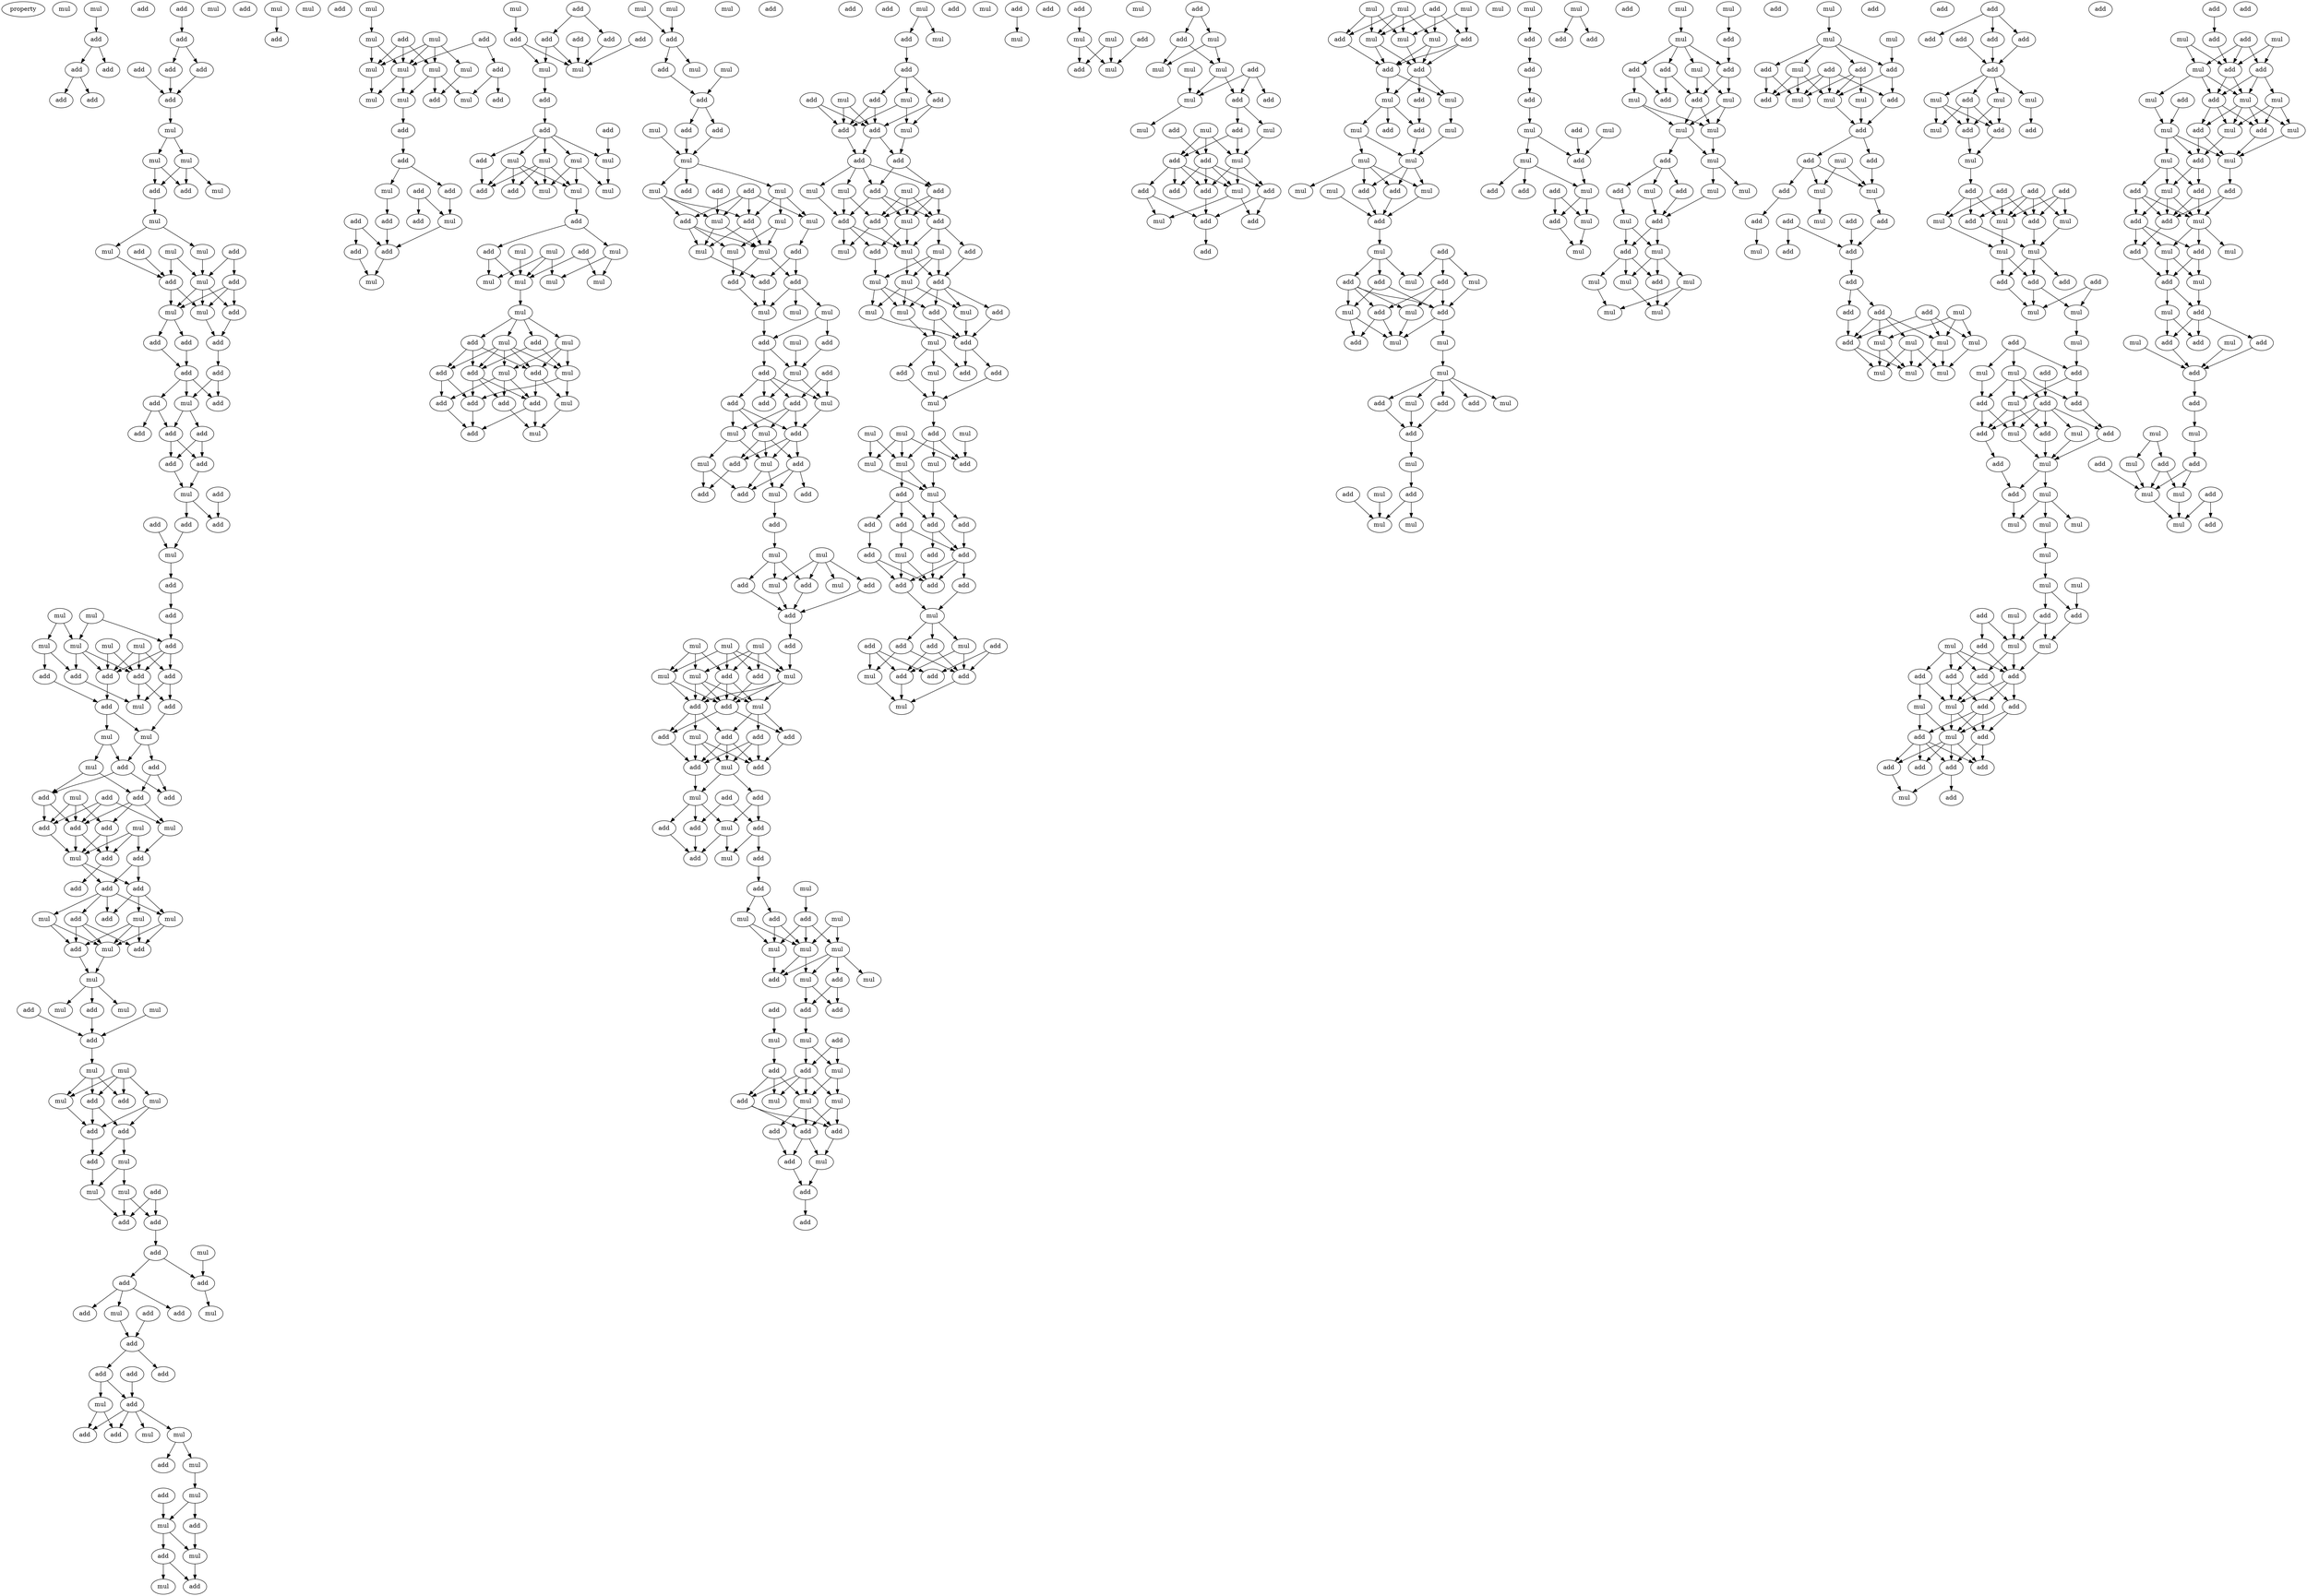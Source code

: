 digraph {
    node [fontcolor=black]
    property [mul=2,lf=1.4]
    0 [ label = mul ];
    1 [ label = mul ];
    2 [ label = add ];
    3 [ label = add ];
    4 [ label = add ];
    5 [ label = add ];
    6 [ label = add ];
    7 [ label = add ];
    8 [ label = add ];
    9 [ label = add ];
    10 [ label = add ];
    11 [ label = add ];
    12 [ label = mul ];
    13 [ label = add ];
    14 [ label = add ];
    15 [ label = add ];
    16 [ label = mul ];
    17 [ label = mul ];
    18 [ label = mul ];
    19 [ label = mul ];
    20 [ label = add ];
    21 [ label = add ];
    22 [ label = mul ];
    23 [ label = add ];
    24 [ label = mul ];
    25 [ label = mul ];
    26 [ label = mul ];
    27 [ label = add ];
    28 [ label = mul ];
    29 [ label = add ];
    30 [ label = mul ];
    31 [ label = add ];
    32 [ label = add ];
    33 [ label = mul ];
    34 [ label = add ];
    35 [ label = mul ];
    36 [ label = mul ];
    37 [ label = add ];
    38 [ label = add ];
    39 [ label = add ];
    40 [ label = add ];
    41 [ label = add ];
    42 [ label = mul ];
    43 [ label = add ];
    44 [ label = add ];
    45 [ label = add ];
    46 [ label = add ];
    47 [ label = add ];
    48 [ label = add ];
    49 [ label = add ];
    50 [ label = mul ];
    51 [ label = add ];
    52 [ label = add ];
    53 [ label = add ];
    54 [ label = add ];
    55 [ label = mul ];
    56 [ label = add ];
    57 [ label = add ];
    58 [ label = mul ];
    59 [ label = mul ];
    60 [ label = mul ];
    61 [ label = mul ];
    62 [ label = mul ];
    63 [ label = mul ];
    64 [ label = add ];
    65 [ label = add ];
    66 [ label = add ];
    67 [ label = add ];
    68 [ label = add ];
    69 [ label = add ];
    70 [ label = mul ];
    71 [ label = add ];
    72 [ label = add ];
    73 [ label = mul ];
    74 [ label = mul ];
    75 [ label = add ];
    76 [ label = add ];
    77 [ label = mul ];
    78 [ label = add ];
    79 [ label = add ];
    80 [ label = mul ];
    81 [ label = add ];
    82 [ label = add ];
    83 [ label = mul ];
    84 [ label = mul ];
    85 [ label = add ];
    86 [ label = add ];
    87 [ label = add ];
    88 [ label = add ];
    89 [ label = mul ];
    90 [ label = add ];
    91 [ label = add ];
    92 [ label = add ];
    93 [ label = add ];
    94 [ label = add ];
    95 [ label = add ];
    96 [ label = mul ];
    97 [ label = add ];
    98 [ label = mul ];
    99 [ label = mul ];
    100 [ label = add ];
    101 [ label = add ];
    102 [ label = mul ];
    103 [ label = mul ];
    104 [ label = mul ];
    105 [ label = add ];
    106 [ label = mul ];
    107 [ label = add ];
    108 [ label = mul ];
    109 [ label = add ];
    110 [ label = mul ];
    111 [ label = mul ];
    112 [ label = add ];
    113 [ label = mul ];
    114 [ label = mul ];
    115 [ label = add ];
    116 [ label = add ];
    117 [ label = add ];
    118 [ label = add ];
    119 [ label = mul ];
    120 [ label = mul ];
    121 [ label = add ];
    122 [ label = mul ];
    123 [ label = add ];
    124 [ label = add ];
    125 [ label = add ];
    126 [ label = mul ];
    127 [ label = add ];
    128 [ label = add ];
    129 [ label = mul ];
    130 [ label = mul ];
    131 [ label = add ];
    132 [ label = add ];
    133 [ label = add ];
    134 [ label = add ];
    135 [ label = add ];
    136 [ label = add ];
    137 [ label = add ];
    138 [ label = add ];
    139 [ label = mul ];
    140 [ label = mul ];
    141 [ label = add ];
    142 [ label = add ];
    143 [ label = mul ];
    144 [ label = add ];
    145 [ label = mul ];
    146 [ label = mul ];
    147 [ label = add ];
    148 [ label = mul ];
    149 [ label = add ];
    150 [ label = mul ];
    151 [ label = add ];
    152 [ label = add ];
    153 [ label = mul ];
    154 [ label = mul ];
    155 [ label = mul ];
    156 [ label = mul ];
    157 [ label = add ];
    158 [ label = add ];
    159 [ label = mul ];
    160 [ label = mul ];
    161 [ label = mul ];
    162 [ label = add ];
    163 [ label = mul ];
    164 [ label = add ];
    165 [ label = mul ];
    166 [ label = mul ];
    167 [ label = mul ];
    168 [ label = add ];
    169 [ label = add ];
    170 [ label = add ];
    171 [ label = mul ];
    172 [ label = add ];
    173 [ label = add ];
    174 [ label = mul ];
    175 [ label = add ];
    176 [ label = add ];
    177 [ label = add ];
    178 [ label = add ];
    179 [ label = add ];
    180 [ label = mul ];
    181 [ label = mul ];
    182 [ label = add ];
    183 [ label = add ];
    184 [ label = add ];
    185 [ label = add ];
    186 [ label = add ];
    187 [ label = add ];
    188 [ label = mul ];
    189 [ label = mul ];
    190 [ label = add ];
    191 [ label = add ];
    192 [ label = add ];
    193 [ label = mul ];
    194 [ label = mul ];
    195 [ label = add ];
    196 [ label = mul ];
    197 [ label = mul ];
    198 [ label = mul ];
    199 [ label = add ];
    200 [ label = mul ];
    201 [ label = mul ];
    202 [ label = add ];
    203 [ label = add ];
    204 [ label = mul ];
    205 [ label = add ];
    206 [ label = mul ];
    207 [ label = add ];
    208 [ label = mul ];
    209 [ label = mul ];
    210 [ label = mul ];
    211 [ label = mul ];
    212 [ label = mul ];
    213 [ label = mul ];
    214 [ label = mul ];
    215 [ label = add ];
    216 [ label = add ];
    217 [ label = mul ];
    218 [ label = add ];
    219 [ label = mul ];
    220 [ label = add ];
    221 [ label = mul ];
    222 [ label = add ];
    223 [ label = add ];
    224 [ label = add ];
    225 [ label = add ];
    226 [ label = add ];
    227 [ label = mul ];
    228 [ label = add ];
    229 [ label = mul ];
    230 [ label = mul ];
    231 [ label = mul ];
    232 [ label = add ];
    233 [ label = mul ];
    234 [ label = add ];
    235 [ label = mul ];
    236 [ label = mul ];
    237 [ label = add ];
    238 [ label = add ];
    239 [ label = mul ];
    240 [ label = add ];
    241 [ label = add ];
    242 [ label = add ];
    243 [ label = mul ];
    244 [ label = add ];
    245 [ label = add ];
    246 [ label = add ];
    247 [ label = mul ];
    248 [ label = mul ];
    249 [ label = add ];
    250 [ label = mul ];
    251 [ label = add ];
    252 [ label = mul ];
    253 [ label = mul ];
    254 [ label = mul ];
    255 [ label = add ];
    256 [ label = mul ];
    257 [ label = mul ];
    258 [ label = add ];
    259 [ label = add ];
    260 [ label = add ];
    261 [ label = mul ];
    262 [ label = mul ];
    263 [ label = mul ];
    264 [ label = add ];
    265 [ label = mul ];
    266 [ label = add ];
    267 [ label = mul ];
    268 [ label = add ];
    269 [ label = add ];
    270 [ label = add ];
    271 [ label = add ];
    272 [ label = add ];
    273 [ label = mul ];
    274 [ label = mul ];
    275 [ label = mul ];
    276 [ label = add ];
    277 [ label = add ];
    278 [ label = mul ];
    279 [ label = add ];
    280 [ label = mul ];
    281 [ label = add ];
    282 [ label = add ];
    283 [ label = add ];
    284 [ label = mul ];
    285 [ label = add ];
    286 [ label = mul ];
    287 [ label = mul ];
    288 [ label = mul ];
    289 [ label = add ];
    290 [ label = mul ];
    291 [ label = add ];
    292 [ label = add ];
    293 [ label = add ];
    294 [ label = mul ];
    295 [ label = mul ];
    296 [ label = mul ];
    297 [ label = add ];
    298 [ label = add ];
    299 [ label = mul ];
    300 [ label = add ];
    301 [ label = mul ];
    302 [ label = mul ];
    303 [ label = add ];
    304 [ label = add ];
    305 [ label = mul ];
    306 [ label = mul ];
    307 [ label = add ];
    308 [ label = add ];
    309 [ label = add ];
    310 [ label = add ];
    311 [ label = mul ];
    312 [ label = add ];
    313 [ label = add ];
    314 [ label = add ];
    315 [ label = mul ];
    316 [ label = add ];
    317 [ label = add ];
    318 [ label = add ];
    319 [ label = add ];
    320 [ label = mul ];
    321 [ label = add ];
    322 [ label = add ];
    323 [ label = mul ];
    324 [ label = mul ];
    325 [ label = add ];
    326 [ label = mul ];
    327 [ label = mul ];
    328 [ label = add ];
    329 [ label = add ];
    330 [ label = mul ];
    331 [ label = mul ];
    332 [ label = mul ];
    333 [ label = add ];
    334 [ label = mul ];
    335 [ label = add ];
    336 [ label = mul ];
    337 [ label = add ];
    338 [ label = add ];
    339 [ label = add ];
    340 [ label = mul ];
    341 [ label = mul ];
    342 [ label = add ];
    343 [ label = add ];
    344 [ label = add ];
    345 [ label = mul ];
    346 [ label = mul ];
    347 [ label = mul ];
    348 [ label = mul ];
    349 [ label = add ];
    350 [ label = add ];
    351 [ label = add ];
    352 [ label = add ];
    353 [ label = add ];
    354 [ label = mul ];
    355 [ label = add ];
    356 [ label = add ];
    357 [ label = add ];
    358 [ label = mul ];
    359 [ label = add ];
    360 [ label = add ];
    361 [ label = mul ];
    362 [ label = add ];
    363 [ label = mul ];
    364 [ label = mul ];
    365 [ label = add ];
    366 [ label = add ];
    367 [ label = add ];
    368 [ label = add ];
    369 [ label = add ];
    370 [ label = mul ];
    371 [ label = add ];
    372 [ label = add ];
    373 [ label = add ];
    374 [ label = mul ];
    375 [ label = mul ];
    376 [ label = mul ];
    377 [ label = add ];
    378 [ label = add ];
    379 [ label = mul ];
    380 [ label = add ];
    381 [ label = add ];
    382 [ label = mul ];
    383 [ label = mul ];
    384 [ label = add ];
    385 [ label = add ];
    386 [ label = mul ];
    387 [ label = add ];
    388 [ label = mul ];
    389 [ label = mul ];
    390 [ label = add ];
    391 [ label = mul ];
    392 [ label = mul ];
    393 [ label = add ];
    394 [ label = mul ];
    395 [ label = mul ];
    396 [ label = add ];
    397 [ label = add ];
    398 [ label = add ];
    399 [ label = mul ];
    400 [ label = add ];
    401 [ label = mul ];
    402 [ label = mul ];
    403 [ label = add ];
    404 [ label = mul ];
    405 [ label = mul ];
    406 [ label = mul ];
    407 [ label = mul ];
    408 [ label = add ];
    409 [ label = mul ];
    410 [ label = mul ];
    411 [ label = mul ];
    412 [ label = add ];
    413 [ label = add ];
    414 [ label = add ];
    415 [ label = add ];
    416 [ label = add ];
    417 [ label = add ];
    418 [ label = mul ];
    419 [ label = add ];
    420 [ label = add ];
    421 [ label = add ];
    422 [ label = add ];
    423 [ label = add ];
    424 [ label = mul ];
    425 [ label = add ];
    426 [ label = add ];
    427 [ label = add ];
    428 [ label = add ];
    429 [ label = mul ];
    430 [ label = add ];
    431 [ label = mul ];
    432 [ label = add ];
    433 [ label = add ];
    434 [ label = mul ];
    435 [ label = add ];
    436 [ label = mul ];
    437 [ label = add ];
    438 [ label = add ];
    439 [ label = mul ];
    440 [ label = mul ];
    441 [ label = add ];
    442 [ label = mul ];
    443 [ label = add ];
    444 [ label = mul ];
    445 [ label = add ];
    446 [ label = add ];
    447 [ label = mul ];
    448 [ label = mul ];
    449 [ label = mul ];
    450 [ label = mul ];
    451 [ label = add ];
    452 [ label = mul ];
    453 [ label = add ];
    454 [ label = add ];
    455 [ label = mul ];
    456 [ label = add ];
    457 [ label = add ];
    458 [ label = mul ];
    459 [ label = mul ];
    460 [ label = add ];
    461 [ label = mul ];
    462 [ label = add ];
    463 [ label = add ];
    464 [ label = mul ];
    465 [ label = add ];
    466 [ label = add ];
    467 [ label = add ];
    468 [ label = add ];
    469 [ label = add ];
    470 [ label = mul ];
    471 [ label = add ];
    472 [ label = mul ];
    473 [ label = add ];
    474 [ label = mul ];
    475 [ label = mul ];
    476 [ label = add ];
    477 [ label = mul ];
    478 [ label = add ];
    479 [ label = mul ];
    480 [ label = mul ];
    481 [ label = add ];
    482 [ label = add ];
    483 [ label = add ];
    484 [ label = mul ];
    485 [ label = mul ];
    486 [ label = mul ];
    487 [ label = add ];
    488 [ label = add ];
    489 [ label = mul ];
    490 [ label = mul ];
    491 [ label = mul ];
    492 [ label = mul ];
    493 [ label = add ];
    494 [ label = mul ];
    495 [ label = add ];
    496 [ label = mul ];
    497 [ label = add ];
    498 [ label = mul ];
    499 [ label = add ];
    500 [ label = mul ];
    501 [ label = add ];
    502 [ label = add ];
    503 [ label = mul ];
    504 [ label = add ];
    505 [ label = add ];
    506 [ label = mul ];
    507 [ label = add ];
    508 [ label = mul ];
    509 [ label = add ];
    510 [ label = mul ];
    511 [ label = mul ];
    512 [ label = mul ];
    513 [ label = add ];
    514 [ label = mul ];
    515 [ label = add ];
    516 [ label = mul ];
    517 [ label = add ];
    518 [ label = add ];
    519 [ label = mul ];
    520 [ label = mul ];
    521 [ label = add ];
    522 [ label = add ];
    523 [ label = mul ];
    524 [ label = mul ];
    525 [ label = mul ];
    526 [ label = mul ];
    527 [ label = add ];
    528 [ label = mul ];
    529 [ label = add ];
    530 [ label = add ];
    531 [ label = add ];
    532 [ label = add ];
    533 [ label = mul ];
    534 [ label = mul ];
    535 [ label = add ];
    536 [ label = mul ];
    537 [ label = add ];
    538 [ label = add ];
    539 [ label = mul ];
    540 [ label = add ];
    541 [ label = add ];
    542 [ label = add ];
    543 [ label = add ];
    544 [ label = mul ];
    545 [ label = mul ];
    546 [ label = mul ];
    547 [ label = mul ];
    548 [ label = mul ];
    549 [ label = add ];
    550 [ label = mul ];
    551 [ label = add ];
    552 [ label = add ];
    553 [ label = add ];
    554 [ label = add ];
    555 [ label = add ];
    556 [ label = mul ];
    557 [ label = mul ];
    558 [ label = mul ];
    559 [ label = mul ];
    560 [ label = mul ];
    561 [ label = add ];
    562 [ label = mul ];
    563 [ label = mul ];
    564 [ label = add ];
    565 [ label = mul ];
    566 [ label = add ];
    567 [ label = add ];
    568 [ label = mul ];
    569 [ label = add ];
    570 [ label = mul ];
    571 [ label = add ];
    572 [ label = mul ];
    573 [ label = add ];
    574 [ label = mul ];
    575 [ label = mul ];
    576 [ label = mul ];
    577 [ label = mul ];
    578 [ label = mul ];
    579 [ label = mul ];
    580 [ label = mul ];
    581 [ label = mul ];
    582 [ label = add ];
    583 [ label = add ];
    584 [ label = add ];
    585 [ label = add ];
    586 [ label = mul ];
    587 [ label = mul ];
    588 [ label = mul ];
    589 [ label = add ];
    590 [ label = add ];
    591 [ label = add ];
    592 [ label = mul ];
    593 [ label = add ];
    594 [ label = add ];
    595 [ label = add ];
    596 [ label = mul ];
    597 [ label = add ];
    598 [ label = mul ];
    599 [ label = mul ];
    600 [ label = add ];
    601 [ label = add ];
    602 [ label = add ];
    603 [ label = add ];
    604 [ label = mul ];
    605 [ label = add ];
    606 [ label = add ];
    607 [ label = add ];
    608 [ label = add ];
    609 [ label = add ];
    610 [ label = mul ];
    611 [ label = add ];
    612 [ label = mul ];
    613 [ label = mul ];
    614 [ label = add ];
    615 [ label = mul ];
    616 [ label = mul ];
    617 [ label = mul ];
    618 [ label = mul ];
    619 [ label = mul ];
    620 [ label = add ];
    621 [ label = add ];
    622 [ label = add ];
    623 [ label = add ];
    624 [ label = add ];
    625 [ label = add ];
    626 [ label = add ];
    627 [ label = add ];
    628 [ label = add ];
    629 [ label = mul ];
    630 [ label = mul ];
    631 [ label = mul ];
    632 [ label = add ];
    633 [ label = add ];
    634 [ label = add ];
    635 [ label = mul ];
    636 [ label = mul ];
    637 [ label = add ];
    638 [ label = add ];
    639 [ label = add ];
    640 [ label = add ];
    641 [ label = mul ];
    642 [ label = add ];
    643 [ label = add ];
    644 [ label = mul ];
    645 [ label = mul ];
    646 [ label = mul ];
    647 [ label = mul ];
    648 [ label = add ];
    649 [ label = add ];
    650 [ label = add ];
    651 [ label = add ];
    652 [ label = mul ];
    653 [ label = mul ];
    654 [ label = mul ];
    655 [ label = add ];
    656 [ label = add ];
    657 [ label = add ];
    658 [ label = mul ];
    659 [ label = mul ];
    660 [ label = add ];
    661 [ label = add ];
    662 [ label = add ];
    663 [ label = mul ];
    664 [ label = add ];
    665 [ label = mul ];
    666 [ label = add ];
    667 [ label = add ];
    668 [ label = mul ];
    669 [ label = mul ];
    670 [ label = add ];
    671 [ label = mul ];
    672 [ label = add ];
    673 [ label = mul ];
    674 [ label = mul ];
    675 [ label = mul ];
    676 [ label = mul ];
    677 [ label = mul ];
    678 [ label = mul ];
    679 [ label = add ];
    680 [ label = mul ];
    681 [ label = add ];
    682 [ label = add ];
    683 [ label = add ];
    684 [ label = mul ];
    685 [ label = mul ];
    686 [ label = mul ];
    687 [ label = add ];
    688 [ label = add ];
    689 [ label = add ];
    690 [ label = add ];
    691 [ label = add ];
    692 [ label = mul ];
    693 [ label = add ];
    694 [ label = mul ];
    695 [ label = add ];
    696 [ label = add ];
    697 [ label = mul ];
    698 [ label = add ];
    699 [ label = add ];
    700 [ label = add ];
    701 [ label = add ];
    702 [ label = mul ];
    703 [ label = add ];
    704 [ label = add ];
    705 [ label = add ];
    706 [ label = add ];
    707 [ label = mul ];
    708 [ label = mul ];
    709 [ label = add ];
    710 [ label = add ];
    711 [ label = mul ];
    712 [ label = mul ];
    713 [ label = mul ];
    714 [ label = add ];
    715 [ label = mul ];
    716 [ label = add ];
    717 [ label = mul ];
    718 [ label = mul ];
    719 [ label = add ];
    720 [ label = add ];
    721 [ label = mul ];
    722 [ label = mul ];
    723 [ label = mul ];
    724 [ label = add ];
    725 [ label = add ];
    726 [ label = add ];
    727 [ label = add ];
    728 [ label = mul ];
    729 [ label = add ];
    730 [ label = add ];
    731 [ label = mul ];
    732 [ label = mul ];
    733 [ label = add ];
    734 [ label = add ];
    735 [ label = mul ];
    736 [ label = add ];
    737 [ label = mul ];
    738 [ label = mul ];
    739 [ label = add ];
    740 [ label = mul ];
    741 [ label = add ];
    742 [ label = add ];
    743 [ label = mul ];
    744 [ label = add ];
    745 [ label = add ];
    746 [ label = add ];
    747 [ label = mul ];
    748 [ label = mul ];
    749 [ label = add ];
    750 [ label = add ];
    751 [ label = add ];
    752 [ label = mul ];
    753 [ label = mul ];
    754 [ label = add ];
    755 [ label = mul ];
    756 [ label = add ];
    757 [ label = add ];
    758 [ label = mul ];
    1 -> 2 [ name = 0 ];
    2 -> 3 [ name = 1 ];
    2 -> 4 [ name = 2 ];
    3 -> 5 [ name = 3 ];
    3 -> 6 [ name = 4 ];
    8 -> 9 [ name = 5 ];
    9 -> 11 [ name = 6 ];
    9 -> 13 [ name = 7 ];
    10 -> 15 [ name = 8 ];
    11 -> 15 [ name = 9 ];
    13 -> 15 [ name = 10 ];
    15 -> 16 [ name = 11 ];
    16 -> 17 [ name = 12 ];
    16 -> 19 [ name = 13 ];
    17 -> 21 [ name = 14 ];
    17 -> 23 [ name = 15 ];
    18 -> 20 [ name = 16 ];
    19 -> 21 [ name = 17 ];
    19 -> 22 [ name = 18 ];
    19 -> 23 [ name = 19 ];
    21 -> 24 [ name = 20 ];
    24 -> 25 [ name = 21 ];
    24 -> 28 [ name = 22 ];
    25 -> 30 [ name = 23 ];
    26 -> 30 [ name = 24 ];
    26 -> 32 [ name = 25 ];
    27 -> 30 [ name = 26 ];
    27 -> 31 [ name = 27 ];
    28 -> 32 [ name = 28 ];
    29 -> 32 [ name = 29 ];
    30 -> 34 [ name = 30 ];
    30 -> 35 [ name = 31 ];
    30 -> 36 [ name = 32 ];
    31 -> 34 [ name = 33 ];
    31 -> 35 [ name = 34 ];
    31 -> 36 [ name = 35 ];
    32 -> 35 [ name = 36 ];
    32 -> 36 [ name = 37 ];
    34 -> 39 [ name = 38 ];
    35 -> 37 [ name = 39 ];
    35 -> 38 [ name = 40 ];
    36 -> 39 [ name = 41 ];
    37 -> 40 [ name = 42 ];
    38 -> 40 [ name = 43 ];
    39 -> 41 [ name = 44 ];
    40 -> 42 [ name = 45 ];
    40 -> 43 [ name = 46 ];
    40 -> 44 [ name = 47 ];
    41 -> 42 [ name = 48 ];
    41 -> 43 [ name = 49 ];
    42 -> 46 [ name = 50 ];
    42 -> 47 [ name = 51 ];
    44 -> 45 [ name = 52 ];
    44 -> 47 [ name = 53 ];
    46 -> 48 [ name = 54 ];
    46 -> 49 [ name = 55 ];
    47 -> 48 [ name = 56 ];
    47 -> 49 [ name = 57 ];
    48 -> 50 [ name = 58 ];
    49 -> 50 [ name = 59 ];
    50 -> 52 [ name = 60 ];
    50 -> 54 [ name = 61 ];
    51 -> 54 [ name = 62 ];
    52 -> 55 [ name = 63 ];
    53 -> 55 [ name = 64 ];
    55 -> 56 [ name = 65 ];
    56 -> 57 [ name = 66 ];
    57 -> 64 [ name = 67 ];
    58 -> 60 [ name = 68 ];
    58 -> 62 [ name = 69 ];
    59 -> 60 [ name = 70 ];
    59 -> 64 [ name = 71 ];
    60 -> 65 [ name = 72 ];
    60 -> 67 [ name = 73 ];
    60 -> 69 [ name = 74 ];
    61 -> 67 [ name = 75 ];
    61 -> 69 [ name = 76 ];
    62 -> 65 [ name = 77 ];
    62 -> 68 [ name = 78 ];
    63 -> 66 [ name = 79 ];
    63 -> 67 [ name = 80 ];
    63 -> 69 [ name = 81 ];
    64 -> 66 [ name = 82 ];
    64 -> 67 [ name = 83 ];
    64 -> 69 [ name = 84 ];
    65 -> 70 [ name = 85 ];
    66 -> 70 [ name = 86 ];
    66 -> 72 [ name = 87 ];
    67 -> 71 [ name = 88 ];
    68 -> 71 [ name = 89 ];
    69 -> 70 [ name = 90 ];
    69 -> 72 [ name = 91 ];
    71 -> 73 [ name = 92 ];
    71 -> 74 [ name = 93 ];
    72 -> 73 [ name = 94 ];
    73 -> 75 [ name = 95 ];
    73 -> 76 [ name = 96 ];
    74 -> 76 [ name = 97 ];
    74 -> 77 [ name = 98 ];
    75 -> 81 [ name = 99 ];
    75 -> 82 [ name = 100 ];
    76 -> 79 [ name = 101 ];
    76 -> 81 [ name = 102 ];
    77 -> 79 [ name = 103 ];
    77 -> 82 [ name = 104 ];
    78 -> 84 [ name = 105 ];
    78 -> 86 [ name = 106 ];
    78 -> 87 [ name = 107 ];
    79 -> 86 [ name = 108 ];
    79 -> 87 [ name = 109 ];
    80 -> 85 [ name = 110 ];
    80 -> 86 [ name = 111 ];
    80 -> 87 [ name = 112 ];
    82 -> 84 [ name = 113 ];
    82 -> 85 [ name = 114 ];
    82 -> 86 [ name = 115 ];
    83 -> 88 [ name = 116 ];
    83 -> 89 [ name = 117 ];
    83 -> 90 [ name = 118 ];
    84 -> 88 [ name = 119 ];
    85 -> 89 [ name = 120 ];
    85 -> 90 [ name = 121 ];
    86 -> 89 [ name = 122 ];
    86 -> 90 [ name = 123 ];
    87 -> 89 [ name = 124 ];
    88 -> 91 [ name = 125 ];
    88 -> 93 [ name = 126 ];
    89 -> 91 [ name = 127 ];
    89 -> 93 [ name = 128 ];
    90 -> 94 [ name = 129 ];
    91 -> 95 [ name = 130 ];
    91 -> 98 [ name = 131 ];
    91 -> 99 [ name = 132 ];
    93 -> 95 [ name = 133 ];
    93 -> 96 [ name = 134 ];
    93 -> 97 [ name = 135 ];
    93 -> 99 [ name = 136 ];
    96 -> 100 [ name = 137 ];
    96 -> 102 [ name = 138 ];
    97 -> 100 [ name = 139 ];
    97 -> 101 [ name = 140 ];
    97 -> 102 [ name = 141 ];
    98 -> 100 [ name = 142 ];
    98 -> 101 [ name = 143 ];
    98 -> 102 [ name = 144 ];
    99 -> 101 [ name = 145 ];
    99 -> 102 [ name = 146 ];
    100 -> 103 [ name = 147 ];
    102 -> 103 [ name = 148 ];
    103 -> 105 [ name = 149 ];
    103 -> 106 [ name = 150 ];
    103 -> 108 [ name = 151 ];
    104 -> 109 [ name = 152 ];
    105 -> 109 [ name = 153 ];
    107 -> 109 [ name = 154 ];
    109 -> 111 [ name = 155 ];
    110 -> 112 [ name = 156 ];
    110 -> 113 [ name = 157 ];
    110 -> 114 [ name = 158 ];
    110 -> 115 [ name = 159 ];
    111 -> 112 [ name = 160 ];
    111 -> 113 [ name = 161 ];
    111 -> 115 [ name = 162 ];
    113 -> 116 [ name = 163 ];
    114 -> 116 [ name = 164 ];
    114 -> 117 [ name = 165 ];
    115 -> 116 [ name = 166 ];
    115 -> 117 [ name = 167 ];
    116 -> 118 [ name = 168 ];
    117 -> 118 [ name = 169 ];
    117 -> 119 [ name = 170 ];
    118 -> 122 [ name = 171 ];
    119 -> 120 [ name = 172 ];
    119 -> 122 [ name = 173 ];
    120 -> 123 [ name = 174 ];
    120 -> 124 [ name = 175 ];
    121 -> 123 [ name = 176 ];
    121 -> 124 [ name = 177 ];
    122 -> 123 [ name = 178 ];
    124 -> 125 [ name = 179 ];
    125 -> 127 [ name = 180 ];
    125 -> 128 [ name = 181 ];
    126 -> 128 [ name = 182 ];
    127 -> 130 [ name = 183 ];
    127 -> 132 [ name = 184 ];
    127 -> 133 [ name = 185 ];
    128 -> 129 [ name = 186 ];
    130 -> 134 [ name = 187 ];
    131 -> 134 [ name = 188 ];
    134 -> 135 [ name = 189 ];
    134 -> 137 [ name = 190 ];
    136 -> 138 [ name = 191 ];
    137 -> 138 [ name = 192 ];
    137 -> 139 [ name = 193 ];
    138 -> 140 [ name = 194 ];
    138 -> 141 [ name = 195 ];
    138 -> 142 [ name = 196 ];
    138 -> 143 [ name = 197 ];
    139 -> 141 [ name = 198 ];
    139 -> 142 [ name = 199 ];
    143 -> 144 [ name = 200 ];
    143 -> 145 [ name = 201 ];
    145 -> 146 [ name = 202 ];
    146 -> 148 [ name = 203 ];
    146 -> 149 [ name = 204 ];
    147 -> 148 [ name = 205 ];
    148 -> 150 [ name = 206 ];
    148 -> 151 [ name = 207 ];
    149 -> 150 [ name = 208 ];
    150 -> 152 [ name = 209 ];
    151 -> 152 [ name = 210 ];
    151 -> 153 [ name = 211 ];
    154 -> 156 [ name = 212 ];
    155 -> 159 [ name = 213 ];
    155 -> 160 [ name = 214 ];
    155 -> 161 [ name = 215 ];
    155 -> 163 [ name = 216 ];
    156 -> 159 [ name = 217 ];
    156 -> 161 [ name = 218 ];
    157 -> 159 [ name = 219 ];
    157 -> 160 [ name = 220 ];
    157 -> 161 [ name = 221 ];
    158 -> 161 [ name = 222 ];
    158 -> 162 [ name = 223 ];
    159 -> 166 [ name = 224 ];
    160 -> 165 [ name = 225 ];
    160 -> 167 [ name = 226 ];
    160 -> 168 [ name = 227 ];
    161 -> 165 [ name = 228 ];
    161 -> 166 [ name = 229 ];
    162 -> 164 [ name = 230 ];
    162 -> 167 [ name = 231 ];
    163 -> 168 [ name = 232 ];
    165 -> 169 [ name = 233 ];
    169 -> 170 [ name = 234 ];
    170 -> 171 [ name = 235 ];
    170 -> 172 [ name = 236 ];
    171 -> 176 [ name = 237 ];
    172 -> 174 [ name = 238 ];
    173 -> 174 [ name = 239 ];
    173 -> 177 [ name = 240 ];
    174 -> 179 [ name = 241 ];
    175 -> 178 [ name = 242 ];
    175 -> 179 [ name = 243 ];
    176 -> 179 [ name = 244 ];
    178 -> 180 [ name = 245 ];
    179 -> 180 [ name = 246 ];
    181 -> 186 [ name = 247 ];
    182 -> 183 [ name = 248 ];
    182 -> 185 [ name = 249 ];
    183 -> 189 [ name = 250 ];
    184 -> 189 [ name = 251 ];
    185 -> 188 [ name = 252 ];
    185 -> 189 [ name = 253 ];
    186 -> 188 [ name = 254 ];
    186 -> 189 [ name = 255 ];
    187 -> 189 [ name = 256 ];
    188 -> 190 [ name = 257 ];
    190 -> 191 [ name = 258 ];
    191 -> 193 [ name = 259 ];
    191 -> 194 [ name = 260 ];
    191 -> 195 [ name = 261 ];
    191 -> 196 [ name = 262 ];
    191 -> 197 [ name = 263 ];
    192 -> 197 [ name = 264 ];
    193 -> 198 [ name = 265 ];
    193 -> 200 [ name = 266 ];
    193 -> 201 [ name = 267 ];
    194 -> 198 [ name = 268 ];
    194 -> 199 [ name = 269 ];
    194 -> 201 [ name = 270 ];
    194 -> 202 [ name = 271 ];
    195 -> 199 [ name = 272 ];
    196 -> 198 [ name = 273 ];
    196 -> 199 [ name = 274 ];
    196 -> 201 [ name = 275 ];
    196 -> 202 [ name = 276 ];
    197 -> 200 [ name = 277 ];
    198 -> 203 [ name = 278 ];
    203 -> 204 [ name = 279 ];
    203 -> 205 [ name = 280 ];
    204 -> 209 [ name = 281 ];
    204 -> 210 [ name = 282 ];
    205 -> 211 [ name = 283 ];
    205 -> 212 [ name = 284 ];
    206 -> 211 [ name = 285 ];
    207 -> 210 [ name = 286 ];
    207 -> 211 [ name = 287 ];
    208 -> 209 [ name = 288 ];
    208 -> 211 [ name = 289 ];
    208 -> 212 [ name = 290 ];
    211 -> 213 [ name = 291 ];
    213 -> 214 [ name = 292 ];
    213 -> 215 [ name = 293 ];
    213 -> 216 [ name = 294 ];
    213 -> 217 [ name = 295 ];
    214 -> 218 [ name = 296 ];
    214 -> 219 [ name = 297 ];
    214 -> 220 [ name = 298 ];
    214 -> 221 [ name = 299 ];
    214 -> 222 [ name = 300 ];
    215 -> 220 [ name = 301 ];
    215 -> 221 [ name = 302 ];
    216 -> 218 [ name = 303 ];
    216 -> 220 [ name = 304 ];
    216 -> 222 [ name = 305 ];
    217 -> 219 [ name = 306 ];
    217 -> 221 [ name = 307 ];
    217 -> 222 [ name = 308 ];
    218 -> 224 [ name = 309 ];
    218 -> 225 [ name = 310 ];
    219 -> 223 [ name = 311 ];
    219 -> 225 [ name = 312 ];
    219 -> 226 [ name = 313 ];
    220 -> 223 [ name = 314 ];
    220 -> 224 [ name = 315 ];
    220 -> 226 [ name = 316 ];
    221 -> 224 [ name = 317 ];
    221 -> 227 [ name = 318 ];
    222 -> 226 [ name = 319 ];
    222 -> 227 [ name = 320 ];
    223 -> 229 [ name = 321 ];
    224 -> 228 [ name = 322 ];
    225 -> 228 [ name = 323 ];
    226 -> 228 [ name = 324 ];
    226 -> 229 [ name = 325 ];
    227 -> 229 [ name = 326 ];
    230 -> 232 [ name = 327 ];
    231 -> 232 [ name = 328 ];
    232 -> 233 [ name = 329 ];
    232 -> 234 [ name = 330 ];
    234 -> 237 [ name = 331 ];
    235 -> 237 [ name = 332 ];
    237 -> 240 [ name = 333 ];
    237 -> 242 [ name = 334 ];
    239 -> 243 [ name = 335 ];
    240 -> 243 [ name = 336 ];
    242 -> 243 [ name = 337 ];
    243 -> 244 [ name = 338 ];
    243 -> 247 [ name = 339 ];
    243 -> 248 [ name = 340 ];
    245 -> 253 [ name = 341 ];
    246 -> 249 [ name = 342 ];
    246 -> 250 [ name = 343 ];
    246 -> 251 [ name = 344 ];
    246 -> 253 [ name = 345 ];
    247 -> 249 [ name = 346 ];
    247 -> 250 [ name = 347 ];
    247 -> 252 [ name = 348 ];
    248 -> 249 [ name = 349 ];
    248 -> 251 [ name = 350 ];
    248 -> 253 [ name = 351 ];
    249 -> 254 [ name = 352 ];
    249 -> 257 [ name = 353 ];
    250 -> 255 [ name = 354 ];
    251 -> 254 [ name = 355 ];
    251 -> 256 [ name = 356 ];
    251 -> 257 [ name = 357 ];
    252 -> 256 [ name = 358 ];
    252 -> 257 [ name = 359 ];
    253 -> 254 [ name = 360 ];
    253 -> 257 [ name = 361 ];
    254 -> 259 [ name = 362 ];
    255 -> 258 [ name = 363 ];
    255 -> 259 [ name = 364 ];
    256 -> 260 [ name = 365 ];
    257 -> 258 [ name = 366 ];
    257 -> 260 [ name = 367 ];
    258 -> 261 [ name = 368 ];
    258 -> 262 [ name = 369 ];
    258 -> 263 [ name = 370 ];
    259 -> 261 [ name = 371 ];
    260 -> 261 [ name = 372 ];
    261 -> 264 [ name = 373 ];
    263 -> 264 [ name = 374 ];
    263 -> 266 [ name = 375 ];
    264 -> 267 [ name = 376 ];
    264 -> 268 [ name = 377 ];
    265 -> 267 [ name = 378 ];
    266 -> 267 [ name = 379 ];
    267 -> 271 [ name = 380 ];
    267 -> 273 [ name = 381 ];
    268 -> 270 [ name = 382 ];
    268 -> 271 [ name = 383 ];
    268 -> 272 [ name = 384 ];
    268 -> 273 [ name = 385 ];
    269 -> 270 [ name = 386 ];
    269 -> 273 [ name = 387 ];
    270 -> 274 [ name = 388 ];
    270 -> 275 [ name = 389 ];
    270 -> 276 [ name = 390 ];
    272 -> 274 [ name = 391 ];
    272 -> 275 [ name = 392 ];
    272 -> 276 [ name = 393 ];
    273 -> 276 [ name = 394 ];
    274 -> 277 [ name = 395 ];
    274 -> 278 [ name = 396 ];
    274 -> 279 [ name = 397 ];
    275 -> 278 [ name = 398 ];
    275 -> 280 [ name = 399 ];
    276 -> 277 [ name = 400 ];
    276 -> 278 [ name = 401 ];
    276 -> 279 [ name = 402 ];
    277 -> 283 [ name = 403 ];
    278 -> 281 [ name = 404 ];
    278 -> 284 [ name = 405 ];
    279 -> 281 [ name = 406 ];
    279 -> 282 [ name = 407 ];
    279 -> 284 [ name = 408 ];
    280 -> 281 [ name = 409 ];
    280 -> 283 [ name = 410 ];
    284 -> 285 [ name = 411 ];
    285 -> 287 [ name = 412 ];
    286 -> 288 [ name = 413 ];
    286 -> 289 [ name = 414 ];
    286 -> 290 [ name = 415 ];
    286 -> 292 [ name = 416 ];
    287 -> 289 [ name = 417 ];
    287 -> 290 [ name = 418 ];
    287 -> 291 [ name = 419 ];
    289 -> 293 [ name = 420 ];
    290 -> 293 [ name = 421 ];
    291 -> 293 [ name = 422 ];
    292 -> 293 [ name = 423 ];
    293 -> 297 [ name = 424 ];
    294 -> 298 [ name = 425 ];
    294 -> 299 [ name = 426 ];
    294 -> 301 [ name = 427 ];
    295 -> 298 [ name = 428 ];
    295 -> 299 [ name = 429 ];
    295 -> 300 [ name = 430 ];
    295 -> 302 [ name = 431 ];
    296 -> 298 [ name = 432 ];
    296 -> 300 [ name = 433 ];
    296 -> 301 [ name = 434 ];
    296 -> 302 [ name = 435 ];
    297 -> 302 [ name = 436 ];
    298 -> 303 [ name = 437 ];
    298 -> 304 [ name = 438 ];
    298 -> 305 [ name = 439 ];
    299 -> 303 [ name = 440 ];
    299 -> 304 [ name = 441 ];
    299 -> 305 [ name = 442 ];
    300 -> 303 [ name = 443 ];
    301 -> 303 [ name = 444 ];
    301 -> 304 [ name = 445 ];
    302 -> 303 [ name = 446 ];
    302 -> 304 [ name = 447 ];
    302 -> 305 [ name = 448 ];
    303 -> 308 [ name = 449 ];
    303 -> 309 [ name = 450 ];
    304 -> 306 [ name = 451 ];
    304 -> 309 [ name = 452 ];
    304 -> 310 [ name = 453 ];
    305 -> 307 [ name = 454 ];
    305 -> 308 [ name = 455 ];
    305 -> 310 [ name = 456 ];
    306 -> 311 [ name = 457 ];
    306 -> 312 [ name = 458 ];
    306 -> 313 [ name = 459 ];
    307 -> 311 [ name = 460 ];
    307 -> 312 [ name = 461 ];
    307 -> 313 [ name = 462 ];
    308 -> 313 [ name = 463 ];
    309 -> 312 [ name = 464 ];
    310 -> 311 [ name = 465 ];
    310 -> 312 [ name = 466 ];
    310 -> 313 [ name = 467 ];
    311 -> 315 [ name = 468 ];
    311 -> 316 [ name = 469 ];
    312 -> 315 [ name = 470 ];
    314 -> 318 [ name = 471 ];
    314 -> 319 [ name = 472 ];
    315 -> 317 [ name = 473 ];
    315 -> 319 [ name = 474 ];
    315 -> 320 [ name = 475 ];
    316 -> 318 [ name = 476 ];
    316 -> 320 [ name = 477 ];
    317 -> 321 [ name = 478 ];
    318 -> 322 [ name = 479 ];
    318 -> 323 [ name = 480 ];
    319 -> 321 [ name = 481 ];
    320 -> 321 [ name = 482 ];
    320 -> 323 [ name = 483 ];
    322 -> 325 [ name = 484 ];
    324 -> 329 [ name = 485 ];
    325 -> 327 [ name = 486 ];
    325 -> 328 [ name = 487 ];
    326 -> 331 [ name = 488 ];
    326 -> 332 [ name = 489 ];
    327 -> 330 [ name = 490 ];
    327 -> 332 [ name = 491 ];
    328 -> 330 [ name = 492 ];
    328 -> 332 [ name = 493 ];
    329 -> 330 [ name = 494 ];
    329 -> 331 [ name = 495 ];
    329 -> 332 [ name = 496 ];
    330 -> 335 [ name = 497 ];
    331 -> 333 [ name = 498 ];
    331 -> 334 [ name = 499 ];
    331 -> 335 [ name = 500 ];
    331 -> 336 [ name = 501 ];
    332 -> 335 [ name = 502 ];
    332 -> 336 [ name = 503 ];
    333 -> 337 [ name = 504 ];
    333 -> 339 [ name = 505 ];
    336 -> 337 [ name = 506 ];
    336 -> 339 [ name = 507 ];
    338 -> 340 [ name = 508 ];
    339 -> 341 [ name = 509 ];
    340 -> 343 [ name = 510 ];
    341 -> 344 [ name = 511 ];
    341 -> 345 [ name = 512 ];
    342 -> 344 [ name = 513 ];
    342 -> 345 [ name = 514 ];
    343 -> 346 [ name = 515 ];
    343 -> 347 [ name = 516 ];
    343 -> 349 [ name = 517 ];
    344 -> 346 [ name = 518 ];
    344 -> 347 [ name = 519 ];
    344 -> 348 [ name = 520 ];
    344 -> 349 [ name = 521 ];
    345 -> 347 [ name = 522 ];
    345 -> 348 [ name = 523 ];
    347 -> 350 [ name = 524 ];
    347 -> 351 [ name = 525 ];
    347 -> 352 [ name = 526 ];
    348 -> 350 [ name = 527 ];
    348 -> 352 [ name = 528 ];
    349 -> 350 [ name = 529 ];
    349 -> 352 [ name = 530 ];
    350 -> 354 [ name = 531 ];
    351 -> 353 [ name = 532 ];
    352 -> 353 [ name = 533 ];
    352 -> 354 [ name = 534 ];
    353 -> 356 [ name = 535 ];
    354 -> 356 [ name = 536 ];
    356 -> 357 [ name = 537 ];
    358 -> 359 [ name = 538 ];
    358 -> 361 [ name = 539 ];
    359 -> 362 [ name = 540 ];
    362 -> 364 [ name = 541 ];
    362 -> 366 [ name = 542 ];
    362 -> 367 [ name = 543 ];
    363 -> 368 [ name = 544 ];
    363 -> 369 [ name = 545 ];
    364 -> 369 [ name = 546 ];
    364 -> 370 [ name = 547 ];
    365 -> 368 [ name = 548 ];
    365 -> 369 [ name = 549 ];
    366 -> 368 [ name = 550 ];
    366 -> 370 [ name = 551 ];
    367 -> 368 [ name = 552 ];
    367 -> 369 [ name = 553 ];
    368 -> 371 [ name = 554 ];
    368 -> 372 [ name = 555 ];
    369 -> 372 [ name = 556 ];
    370 -> 371 [ name = 557 ];
    371 -> 373 [ name = 558 ];
    371 -> 377 [ name = 559 ];
    372 -> 373 [ name = 560 ];
    372 -> 374 [ name = 561 ];
    372 -> 376 [ name = 562 ];
    372 -> 377 [ name = 563 ];
    373 -> 378 [ name = 564 ];
    373 -> 379 [ name = 565 ];
    373 -> 380 [ name = 566 ];
    374 -> 380 [ name = 567 ];
    374 -> 381 [ name = 568 ];
    375 -> 378 [ name = 569 ];
    375 -> 379 [ name = 570 ];
    375 -> 381 [ name = 571 ];
    376 -> 380 [ name = 572 ];
    377 -> 378 [ name = 573 ];
    377 -> 379 [ name = 574 ];
    377 -> 381 [ name = 575 ];
    378 -> 382 [ name = 576 ];
    378 -> 383 [ name = 577 ];
    378 -> 385 [ name = 578 ];
    379 -> 383 [ name = 579 ];
    379 -> 384 [ name = 580 ];
    380 -> 383 [ name = 581 ];
    380 -> 384 [ name = 582 ];
    380 -> 386 [ name = 583 ];
    381 -> 383 [ name = 584 ];
    381 -> 386 [ name = 585 ];
    382 -> 387 [ name = 586 ];
    382 -> 388 [ name = 587 ];
    382 -> 389 [ name = 588 ];
    383 -> 387 [ name = 589 ];
    383 -> 389 [ name = 590 ];
    384 -> 388 [ name = 591 ];
    385 -> 387 [ name = 592 ];
    387 -> 390 [ name = 593 ];
    387 -> 391 [ name = 594 ];
    387 -> 393 [ name = 595 ];
    387 -> 394 [ name = 596 ];
    388 -> 390 [ name = 597 ];
    388 -> 392 [ name = 598 ];
    388 -> 394 [ name = 599 ];
    389 -> 391 [ name = 600 ];
    389 -> 392 [ name = 601 ];
    389 -> 394 [ name = 602 ];
    390 -> 395 [ name = 603 ];
    390 -> 396 [ name = 604 ];
    391 -> 396 [ name = 605 ];
    392 -> 396 [ name = 606 ];
    393 -> 396 [ name = 607 ];
    394 -> 395 [ name = 608 ];
    395 -> 398 [ name = 609 ];
    395 -> 400 [ name = 610 ];
    395 -> 401 [ name = 611 ];
    396 -> 397 [ name = 612 ];
    396 -> 398 [ name = 613 ];
    397 -> 402 [ name = 614 ];
    400 -> 402 [ name = 615 ];
    401 -> 402 [ name = 616 ];
    402 -> 403 [ name = 617 ];
    403 -> 407 [ name = 618 ];
    403 -> 408 [ name = 619 ];
    403 -> 409 [ name = 620 ];
    404 -> 409 [ name = 621 ];
    404 -> 410 [ name = 622 ];
    405 -> 408 [ name = 623 ];
    405 -> 409 [ name = 624 ];
    405 -> 410 [ name = 625 ];
    406 -> 408 [ name = 626 ];
    407 -> 411 [ name = 627 ];
    409 -> 411 [ name = 628 ];
    409 -> 412 [ name = 629 ];
    410 -> 411 [ name = 630 ];
    411 -> 414 [ name = 631 ];
    411 -> 415 [ name = 632 ];
    412 -> 413 [ name = 633 ];
    412 -> 414 [ name = 634 ];
    412 -> 416 [ name = 635 ];
    413 -> 419 [ name = 636 ];
    414 -> 417 [ name = 637 ];
    414 -> 420 [ name = 638 ];
    415 -> 417 [ name = 639 ];
    416 -> 417 [ name = 640 ];
    416 -> 418 [ name = 641 ];
    417 -> 421 [ name = 642 ];
    417 -> 422 [ name = 643 ];
    417 -> 423 [ name = 644 ];
    418 -> 422 [ name = 645 ];
    418 -> 423 [ name = 646 ];
    419 -> 422 [ name = 647 ];
    419 -> 423 [ name = 648 ];
    420 -> 422 [ name = 649 ];
    421 -> 424 [ name = 650 ];
    423 -> 424 [ name = 651 ];
    424 -> 425 [ name = 652 ];
    424 -> 428 [ name = 653 ];
    424 -> 429 [ name = 654 ];
    425 -> 431 [ name = 655 ];
    425 -> 432 [ name = 656 ];
    426 -> 432 [ name = 657 ];
    426 -> 433 [ name = 658 ];
    427 -> 430 [ name = 659 ];
    427 -> 431 [ name = 660 ];
    427 -> 433 [ name = 661 ];
    428 -> 430 [ name = 662 ];
    428 -> 432 [ name = 663 ];
    429 -> 430 [ name = 664 ];
    429 -> 432 [ name = 665 ];
    430 -> 434 [ name = 666 ];
    431 -> 434 [ name = 667 ];
    432 -> 434 [ name = 668 ];
    435 -> 436 [ name = 669 ];
    438 -> 442 [ name = 670 ];
    439 -> 443 [ name = 671 ];
    439 -> 444 [ name = 672 ];
    441 -> 444 [ name = 673 ];
    442 -> 443 [ name = 674 ];
    442 -> 444 [ name = 675 ];
    445 -> 446 [ name = 676 ];
    445 -> 447 [ name = 677 ];
    446 -> 448 [ name = 678 ];
    446 -> 450 [ name = 679 ];
    447 -> 448 [ name = 680 ];
    447 -> 450 [ name = 681 ];
    449 -> 452 [ name = 682 ];
    450 -> 452 [ name = 683 ];
    450 -> 453 [ name = 684 ];
    451 -> 452 [ name = 685 ];
    451 -> 453 [ name = 686 ];
    451 -> 454 [ name = 687 ];
    452 -> 458 [ name = 688 ];
    453 -> 456 [ name = 689 ];
    453 -> 459 [ name = 690 ];
    455 -> 460 [ name = 691 ];
    455 -> 461 [ name = 692 ];
    455 -> 462 [ name = 693 ];
    456 -> 460 [ name = 694 ];
    456 -> 461 [ name = 695 ];
    457 -> 462 [ name = 696 ];
    459 -> 461 [ name = 697 ];
    460 -> 463 [ name = 698 ];
    460 -> 464 [ name = 699 ];
    460 -> 465 [ name = 700 ];
    460 -> 467 [ name = 701 ];
    461 -> 463 [ name = 702 ];
    461 -> 464 [ name = 703 ];
    461 -> 466 [ name = 704 ];
    462 -> 463 [ name = 705 ];
    462 -> 464 [ name = 706 ];
    462 -> 465 [ name = 707 ];
    462 -> 466 [ name = 708 ];
    463 -> 469 [ name = 709 ];
    464 -> 468 [ name = 710 ];
    464 -> 470 [ name = 711 ];
    466 -> 468 [ name = 712 ];
    466 -> 469 [ name = 713 ];
    467 -> 469 [ name = 714 ];
    467 -> 470 [ name = 715 ];
    469 -> 471 [ name = 716 ];
    472 -> 477 [ name = 717 ];
    472 -> 478 [ name = 718 ];
    472 -> 479 [ name = 719 ];
    473 -> 476 [ name = 720 ];
    473 -> 477 [ name = 721 ];
    473 -> 480 [ name = 722 ];
    474 -> 477 [ name = 723 ];
    474 -> 478 [ name = 724 ];
    474 -> 479 [ name = 725 ];
    474 -> 480 [ name = 726 ];
    475 -> 476 [ name = 727 ];
    475 -> 479 [ name = 728 ];
    476 -> 481 [ name = 729 ];
    476 -> 482 [ name = 730 ];
    477 -> 481 [ name = 731 ];
    477 -> 482 [ name = 732 ];
    478 -> 482 [ name = 733 ];
    479 -> 481 [ name = 734 ];
    480 -> 481 [ name = 735 ];
    480 -> 482 [ name = 736 ];
    481 -> 483 [ name = 737 ];
    481 -> 484 [ name = 738 ];
    481 -> 485 [ name = 739 ];
    482 -> 484 [ name = 740 ];
    482 -> 485 [ name = 741 ];
    483 -> 487 [ name = 742 ];
    484 -> 486 [ name = 743 ];
    484 -> 487 [ name = 744 ];
    484 -> 488 [ name = 745 ];
    485 -> 489 [ name = 746 ];
    486 -> 490 [ name = 747 ];
    486 -> 491 [ name = 748 ];
    487 -> 491 [ name = 749 ];
    489 -> 491 [ name = 750 ];
    490 -> 493 [ name = 751 ];
    490 -> 494 [ name = 752 ];
    490 -> 495 [ name = 753 ];
    490 -> 496 [ name = 754 ];
    491 -> 493 [ name = 755 ];
    491 -> 495 [ name = 756 ];
    491 -> 496 [ name = 757 ];
    492 -> 497 [ name = 758 ];
    493 -> 497 [ name = 759 ];
    495 -> 497 [ name = 760 ];
    496 -> 497 [ name = 761 ];
    497 -> 498 [ name = 762 ];
    498 -> 500 [ name = 763 ];
    498 -> 502 [ name = 764 ];
    498 -> 504 [ name = 765 ];
    499 -> 500 [ name = 766 ];
    499 -> 501 [ name = 767 ];
    499 -> 503 [ name = 768 ];
    501 -> 505 [ name = 769 ];
    501 -> 506 [ name = 770 ];
    501 -> 507 [ name = 771 ];
    502 -> 507 [ name = 772 ];
    502 -> 508 [ name = 773 ];
    503 -> 507 [ name = 774 ];
    504 -> 505 [ name = 775 ];
    504 -> 506 [ name = 776 ];
    504 -> 507 [ name = 777 ];
    504 -> 508 [ name = 778 ];
    505 -> 509 [ name = 779 ];
    505 -> 510 [ name = 780 ];
    506 -> 510 [ name = 781 ];
    507 -> 510 [ name = 782 ];
    507 -> 511 [ name = 783 ];
    508 -> 509 [ name = 784 ];
    508 -> 510 [ name = 785 ];
    511 -> 512 [ name = 786 ];
    512 -> 513 [ name = 787 ];
    512 -> 514 [ name = 788 ];
    512 -> 515 [ name = 789 ];
    512 -> 516 [ name = 790 ];
    512 -> 517 [ name = 791 ];
    513 -> 518 [ name = 792 ];
    514 -> 518 [ name = 793 ];
    517 -> 518 [ name = 794 ];
    518 -> 519 [ name = 795 ];
    519 -> 521 [ name = 796 ];
    520 -> 523 [ name = 797 ];
    521 -> 523 [ name = 798 ];
    521 -> 524 [ name = 799 ];
    522 -> 523 [ name = 800 ];
    526 -> 527 [ name = 801 ];
    527 -> 531 [ name = 802 ];
    528 -> 529 [ name = 803 ];
    528 -> 530 [ name = 804 ];
    531 -> 532 [ name = 805 ];
    532 -> 534 [ name = 806 ];
    533 -> 537 [ name = 807 ];
    534 -> 536 [ name = 808 ];
    534 -> 537 [ name = 809 ];
    535 -> 537 [ name = 810 ];
    536 -> 538 [ name = 811 ];
    536 -> 539 [ name = 812 ];
    536 -> 542 [ name = 813 ];
    537 -> 539 [ name = 814 ];
    539 -> 543 [ name = 815 ];
    539 -> 544 [ name = 816 ];
    541 -> 543 [ name = 817 ];
    541 -> 544 [ name = 818 ];
    543 -> 545 [ name = 819 ];
    544 -> 545 [ name = 820 ];
    546 -> 548 [ name = 821 ];
    547 -> 549 [ name = 822 ];
    548 -> 550 [ name = 823 ];
    548 -> 551 [ name = 824 ];
    548 -> 552 [ name = 825 ];
    548 -> 553 [ name = 826 ];
    549 -> 553 [ name = 827 ];
    550 -> 554 [ name = 828 ];
    550 -> 557 [ name = 829 ];
    551 -> 555 [ name = 830 ];
    551 -> 556 [ name = 831 ];
    552 -> 554 [ name = 832 ];
    552 -> 555 [ name = 833 ];
    553 -> 554 [ name = 834 ];
    553 -> 557 [ name = 835 ];
    554 -> 558 [ name = 836 ];
    554 -> 559 [ name = 837 ];
    556 -> 558 [ name = 838 ];
    556 -> 559 [ name = 839 ];
    557 -> 558 [ name = 840 ];
    557 -> 559 [ name = 841 ];
    558 -> 560 [ name = 842 ];
    558 -> 561 [ name = 843 ];
    559 -> 560 [ name = 844 ];
    560 -> 563 [ name = 845 ];
    560 -> 565 [ name = 846 ];
    561 -> 562 [ name = 847 ];
    561 -> 564 [ name = 848 ];
    561 -> 566 [ name = 849 ];
    562 -> 567 [ name = 850 ];
    563 -> 567 [ name = 851 ];
    564 -> 568 [ name = 852 ];
    566 -> 567 [ name = 853 ];
    567 -> 569 [ name = 854 ];
    567 -> 570 [ name = 855 ];
    568 -> 569 [ name = 856 ];
    568 -> 570 [ name = 857 ];
    569 -> 572 [ name = 858 ];
    569 -> 573 [ name = 859 ];
    569 -> 574 [ name = 860 ];
    570 -> 573 [ name = 861 ];
    570 -> 574 [ name = 862 ];
    570 -> 575 [ name = 863 ];
    572 -> 577 [ name = 864 ];
    573 -> 576 [ name = 865 ];
    574 -> 576 [ name = 866 ];
    575 -> 576 [ name = 867 ];
    575 -> 577 [ name = 868 ];
    578 -> 580 [ name = 869 ];
    579 -> 582 [ name = 870 ];
    580 -> 581 [ name = 871 ];
    580 -> 582 [ name = 872 ];
    580 -> 583 [ name = 873 ];
    580 -> 584 [ name = 874 ];
    581 -> 586 [ name = 875 ];
    581 -> 587 [ name = 876 ];
    581 -> 590 [ name = 877 ];
    582 -> 586 [ name = 878 ];
    582 -> 589 [ name = 879 ];
    583 -> 586 [ name = 880 ];
    583 -> 587 [ name = 881 ];
    583 -> 588 [ name = 882 ];
    584 -> 587 [ name = 883 ];
    584 -> 590 [ name = 884 ];
    585 -> 586 [ name = 885 ];
    585 -> 587 [ name = 886 ];
    585 -> 589 [ name = 887 ];
    585 -> 590 [ name = 888 ];
    586 -> 591 [ name = 889 ];
    588 -> 591 [ name = 890 ];
    589 -> 591 [ name = 891 ];
    591 -> 594 [ name = 892 ];
    591 -> 595 [ name = 893 ];
    592 -> 596 [ name = 894 ];
    592 -> 598 [ name = 895 ];
    594 -> 598 [ name = 896 ];
    595 -> 596 [ name = 897 ];
    595 -> 597 [ name = 898 ];
    595 -> 598 [ name = 899 ];
    596 -> 599 [ name = 900 ];
    597 -> 602 [ name = 901 ];
    598 -> 603 [ name = 902 ];
    600 -> 605 [ name = 903 ];
    600 -> 606 [ name = 904 ];
    601 -> 605 [ name = 905 ];
    602 -> 604 [ name = 906 ];
    603 -> 605 [ name = 907 ];
    605 -> 607 [ name = 908 ];
    607 -> 608 [ name = 909 ];
    607 -> 611 [ name = 910 ];
    608 -> 614 [ name = 911 ];
    609 -> 612 [ name = 912 ];
    609 -> 614 [ name = 913 ];
    609 -> 616 [ name = 914 ];
    610 -> 612 [ name = 915 ];
    610 -> 615 [ name = 916 ];
    610 -> 616 [ name = 917 ];
    611 -> 613 [ name = 918 ];
    611 -> 614 [ name = 919 ];
    611 -> 615 [ name = 920 ];
    611 -> 616 [ name = 921 ];
    612 -> 617 [ name = 922 ];
    613 -> 617 [ name = 923 ];
    613 -> 618 [ name = 924 ];
    613 -> 619 [ name = 925 ];
    614 -> 618 [ name = 926 ];
    614 -> 619 [ name = 927 ];
    615 -> 618 [ name = 928 ];
    615 -> 619 [ name = 929 ];
    616 -> 617 [ name = 930 ];
    616 -> 619 [ name = 931 ];
    621 -> 623 [ name = 932 ];
    621 -> 624 [ name = 933 ];
    621 -> 625 [ name = 934 ];
    623 -> 627 [ name = 935 ];
    624 -> 627 [ name = 936 ];
    626 -> 627 [ name = 937 ];
    627 -> 628 [ name = 938 ];
    627 -> 629 [ name = 939 ];
    627 -> 630 [ name = 940 ];
    627 -> 631 [ name = 941 ];
    628 -> 633 [ name = 942 ];
    628 -> 634 [ name = 943 ];
    628 -> 635 [ name = 944 ];
    629 -> 633 [ name = 945 ];
    629 -> 634 [ name = 946 ];
    629 -> 635 [ name = 947 ];
    630 -> 632 [ name = 948 ];
    631 -> 633 [ name = 949 ];
    631 -> 634 [ name = 950 ];
    633 -> 636 [ name = 951 ];
    634 -> 636 [ name = 952 ];
    636 -> 639 [ name = 953 ];
    637 -> 641 [ name = 954 ];
    637 -> 642 [ name = 955 ];
    637 -> 645 [ name = 956 ];
    638 -> 641 [ name = 957 ];
    638 -> 642 [ name = 958 ];
    638 -> 644 [ name = 959 ];
    639 -> 641 [ name = 960 ];
    639 -> 643 [ name = 961 ];
    639 -> 644 [ name = 962 ];
    640 -> 641 [ name = 963 ];
    640 -> 642 [ name = 964 ];
    640 -> 643 [ name = 965 ];
    640 -> 645 [ name = 966 ];
    641 -> 647 [ name = 967 ];
    642 -> 646 [ name = 968 ];
    643 -> 646 [ name = 969 ];
    644 -> 647 [ name = 970 ];
    645 -> 646 [ name = 971 ];
    646 -> 648 [ name = 972 ];
    646 -> 649 [ name = 973 ];
    646 -> 651 [ name = 974 ];
    647 -> 648 [ name = 975 ];
    647 -> 649 [ name = 976 ];
    648 -> 652 [ name = 977 ];
    649 -> 652 [ name = 978 ];
    649 -> 653 [ name = 979 ];
    650 -> 652 [ name = 980 ];
    650 -> 653 [ name = 981 ];
    653 -> 654 [ name = 982 ];
    654 -> 657 [ name = 983 ];
    655 -> 657 [ name = 984 ];
    655 -> 658 [ name = 985 ];
    655 -> 659 [ name = 986 ];
    656 -> 661 [ name = 987 ];
    657 -> 660 [ name = 988 ];
    657 -> 663 [ name = 989 ];
    658 -> 660 [ name = 990 ];
    658 -> 661 [ name = 991 ];
    658 -> 662 [ name = 992 ];
    658 -> 663 [ name = 993 ];
    659 -> 662 [ name = 994 ];
    660 -> 666 [ name = 995 ];
    661 -> 664 [ name = 996 ];
    661 -> 665 [ name = 997 ];
    661 -> 666 [ name = 998 ];
    661 -> 667 [ name = 999 ];
    661 -> 668 [ name = 1000 ];
    662 -> 664 [ name = 1001 ];
    662 -> 665 [ name = 1002 ];
    663 -> 664 [ name = 1003 ];
    663 -> 665 [ name = 1004 ];
    663 -> 667 [ name = 1005 ];
    664 -> 670 [ name = 1006 ];
    665 -> 669 [ name = 1007 ];
    666 -> 669 [ name = 1008 ];
    667 -> 669 [ name = 1009 ];
    668 -> 669 [ name = 1010 ];
    669 -> 671 [ name = 1011 ];
    669 -> 672 [ name = 1012 ];
    670 -> 672 [ name = 1013 ];
    671 -> 673 [ name = 1014 ];
    671 -> 674 [ name = 1015 ];
    671 -> 675 [ name = 1016 ];
    672 -> 674 [ name = 1017 ];
    673 -> 676 [ name = 1018 ];
    676 -> 677 [ name = 1019 ];
    677 -> 681 [ name = 1020 ];
    677 -> 682 [ name = 1021 ];
    678 -> 681 [ name = 1022 ];
    679 -> 683 [ name = 1023 ];
    679 -> 684 [ name = 1024 ];
    680 -> 684 [ name = 1025 ];
    681 -> 685 [ name = 1026 ];
    682 -> 684 [ name = 1027 ];
    682 -> 685 [ name = 1028 ];
    683 -> 687 [ name = 1029 ];
    683 -> 690 [ name = 1030 ];
    684 -> 687 [ name = 1031 ];
    684 -> 689 [ name = 1032 ];
    685 -> 687 [ name = 1033 ];
    686 -> 687 [ name = 1034 ];
    686 -> 688 [ name = 1035 ];
    686 -> 689 [ name = 1036 ];
    686 -> 690 [ name = 1037 ];
    687 -> 691 [ name = 1038 ];
    687 -> 692 [ name = 1039 ];
    687 -> 693 [ name = 1040 ];
    688 -> 692 [ name = 1041 ];
    688 -> 694 [ name = 1042 ];
    689 -> 692 [ name = 1043 ];
    689 -> 693 [ name = 1044 ];
    690 -> 691 [ name = 1045 ];
    690 -> 692 [ name = 1046 ];
    691 -> 695 [ name = 1047 ];
    691 -> 696 [ name = 1048 ];
    691 -> 697 [ name = 1049 ];
    692 -> 696 [ name = 1050 ];
    692 -> 697 [ name = 1051 ];
    693 -> 696 [ name = 1052 ];
    693 -> 697 [ name = 1053 ];
    694 -> 695 [ name = 1054 ];
    694 -> 697 [ name = 1055 ];
    695 -> 698 [ name = 1056 ];
    695 -> 699 [ name = 1057 ];
    695 -> 700 [ name = 1058 ];
    695 -> 701 [ name = 1059 ];
    696 -> 700 [ name = 1060 ];
    696 -> 701 [ name = 1061 ];
    697 -> 698 [ name = 1062 ];
    697 -> 699 [ name = 1063 ];
    697 -> 700 [ name = 1064 ];
    697 -> 701 [ name = 1065 ];
    699 -> 702 [ name = 1066 ];
    701 -> 702 [ name = 1067 ];
    701 -> 703 [ name = 1068 ];
    704 -> 706 [ name = 1069 ];
    705 -> 709 [ name = 1070 ];
    705 -> 710 [ name = 1071 ];
    705 -> 711 [ name = 1072 ];
    706 -> 710 [ name = 1073 ];
    707 -> 709 [ name = 1074 ];
    707 -> 710 [ name = 1075 ];
    708 -> 710 [ name = 1076 ];
    708 -> 711 [ name = 1077 ];
    709 -> 713 [ name = 1078 ];
    709 -> 714 [ name = 1079 ];
    709 -> 715 [ name = 1080 ];
    710 -> 714 [ name = 1081 ];
    710 -> 715 [ name = 1082 ];
    711 -> 712 [ name = 1083 ];
    711 -> 714 [ name = 1084 ];
    711 -> 715 [ name = 1085 ];
    712 -> 718 [ name = 1086 ];
    713 -> 717 [ name = 1087 ];
    713 -> 719 [ name = 1088 ];
    713 -> 721 [ name = 1089 ];
    714 -> 717 [ name = 1090 ];
    714 -> 719 [ name = 1091 ];
    714 -> 720 [ name = 1092 ];
    715 -> 717 [ name = 1093 ];
    715 -> 719 [ name = 1094 ];
    715 -> 720 [ name = 1095 ];
    715 -> 721 [ name = 1096 ];
    716 -> 718 [ name = 1097 ];
    717 -> 724 [ name = 1098 ];
    718 -> 722 [ name = 1099 ];
    718 -> 723 [ name = 1100 ];
    718 -> 724 [ name = 1101 ];
    719 -> 722 [ name = 1102 ];
    720 -> 722 [ name = 1103 ];
    720 -> 724 [ name = 1104 ];
    721 -> 722 [ name = 1105 ];
    722 -> 726 [ name = 1106 ];
    723 -> 725 [ name = 1107 ];
    723 -> 727 [ name = 1108 ];
    723 -> 728 [ name = 1109 ];
    724 -> 727 [ name = 1110 ];
    724 -> 728 [ name = 1111 ];
    725 -> 729 [ name = 1112 ];
    725 -> 730 [ name = 1113 ];
    725 -> 731 [ name = 1114 ];
    726 -> 729 [ name = 1115 ];
    726 -> 731 [ name = 1116 ];
    727 -> 729 [ name = 1117 ];
    727 -> 731 [ name = 1118 ];
    728 -> 729 [ name = 1119 ];
    728 -> 730 [ name = 1120 ];
    728 -> 731 [ name = 1121 ];
    729 -> 734 [ name = 1122 ];
    730 -> 733 [ name = 1123 ];
    730 -> 734 [ name = 1124 ];
    730 -> 735 [ name = 1125 ];
    731 -> 732 [ name = 1126 ];
    731 -> 733 [ name = 1127 ];
    731 -> 735 [ name = 1128 ];
    733 -> 736 [ name = 1129 ];
    733 -> 737 [ name = 1130 ];
    734 -> 736 [ name = 1131 ];
    735 -> 736 [ name = 1132 ];
    735 -> 737 [ name = 1133 ];
    736 -> 738 [ name = 1134 ];
    736 -> 739 [ name = 1135 ];
    737 -> 739 [ name = 1136 ];
    738 -> 741 [ name = 1137 ];
    738 -> 744 [ name = 1138 ];
    739 -> 741 [ name = 1139 ];
    739 -> 742 [ name = 1140 ];
    739 -> 744 [ name = 1141 ];
    740 -> 745 [ name = 1142 ];
    741 -> 745 [ name = 1143 ];
    742 -> 745 [ name = 1144 ];
    743 -> 745 [ name = 1145 ];
    745 -> 746 [ name = 1146 ];
    746 -> 747 [ name = 1147 ];
    747 -> 751 [ name = 1148 ];
    748 -> 750 [ name = 1149 ];
    748 -> 752 [ name = 1150 ];
    749 -> 753 [ name = 1151 ];
    750 -> 753 [ name = 1152 ];
    750 -> 755 [ name = 1153 ];
    751 -> 753 [ name = 1154 ];
    751 -> 755 [ name = 1155 ];
    752 -> 753 [ name = 1156 ];
    753 -> 758 [ name = 1157 ];
    754 -> 757 [ name = 1158 ];
    754 -> 758 [ name = 1159 ];
    755 -> 758 [ name = 1160 ];
}
